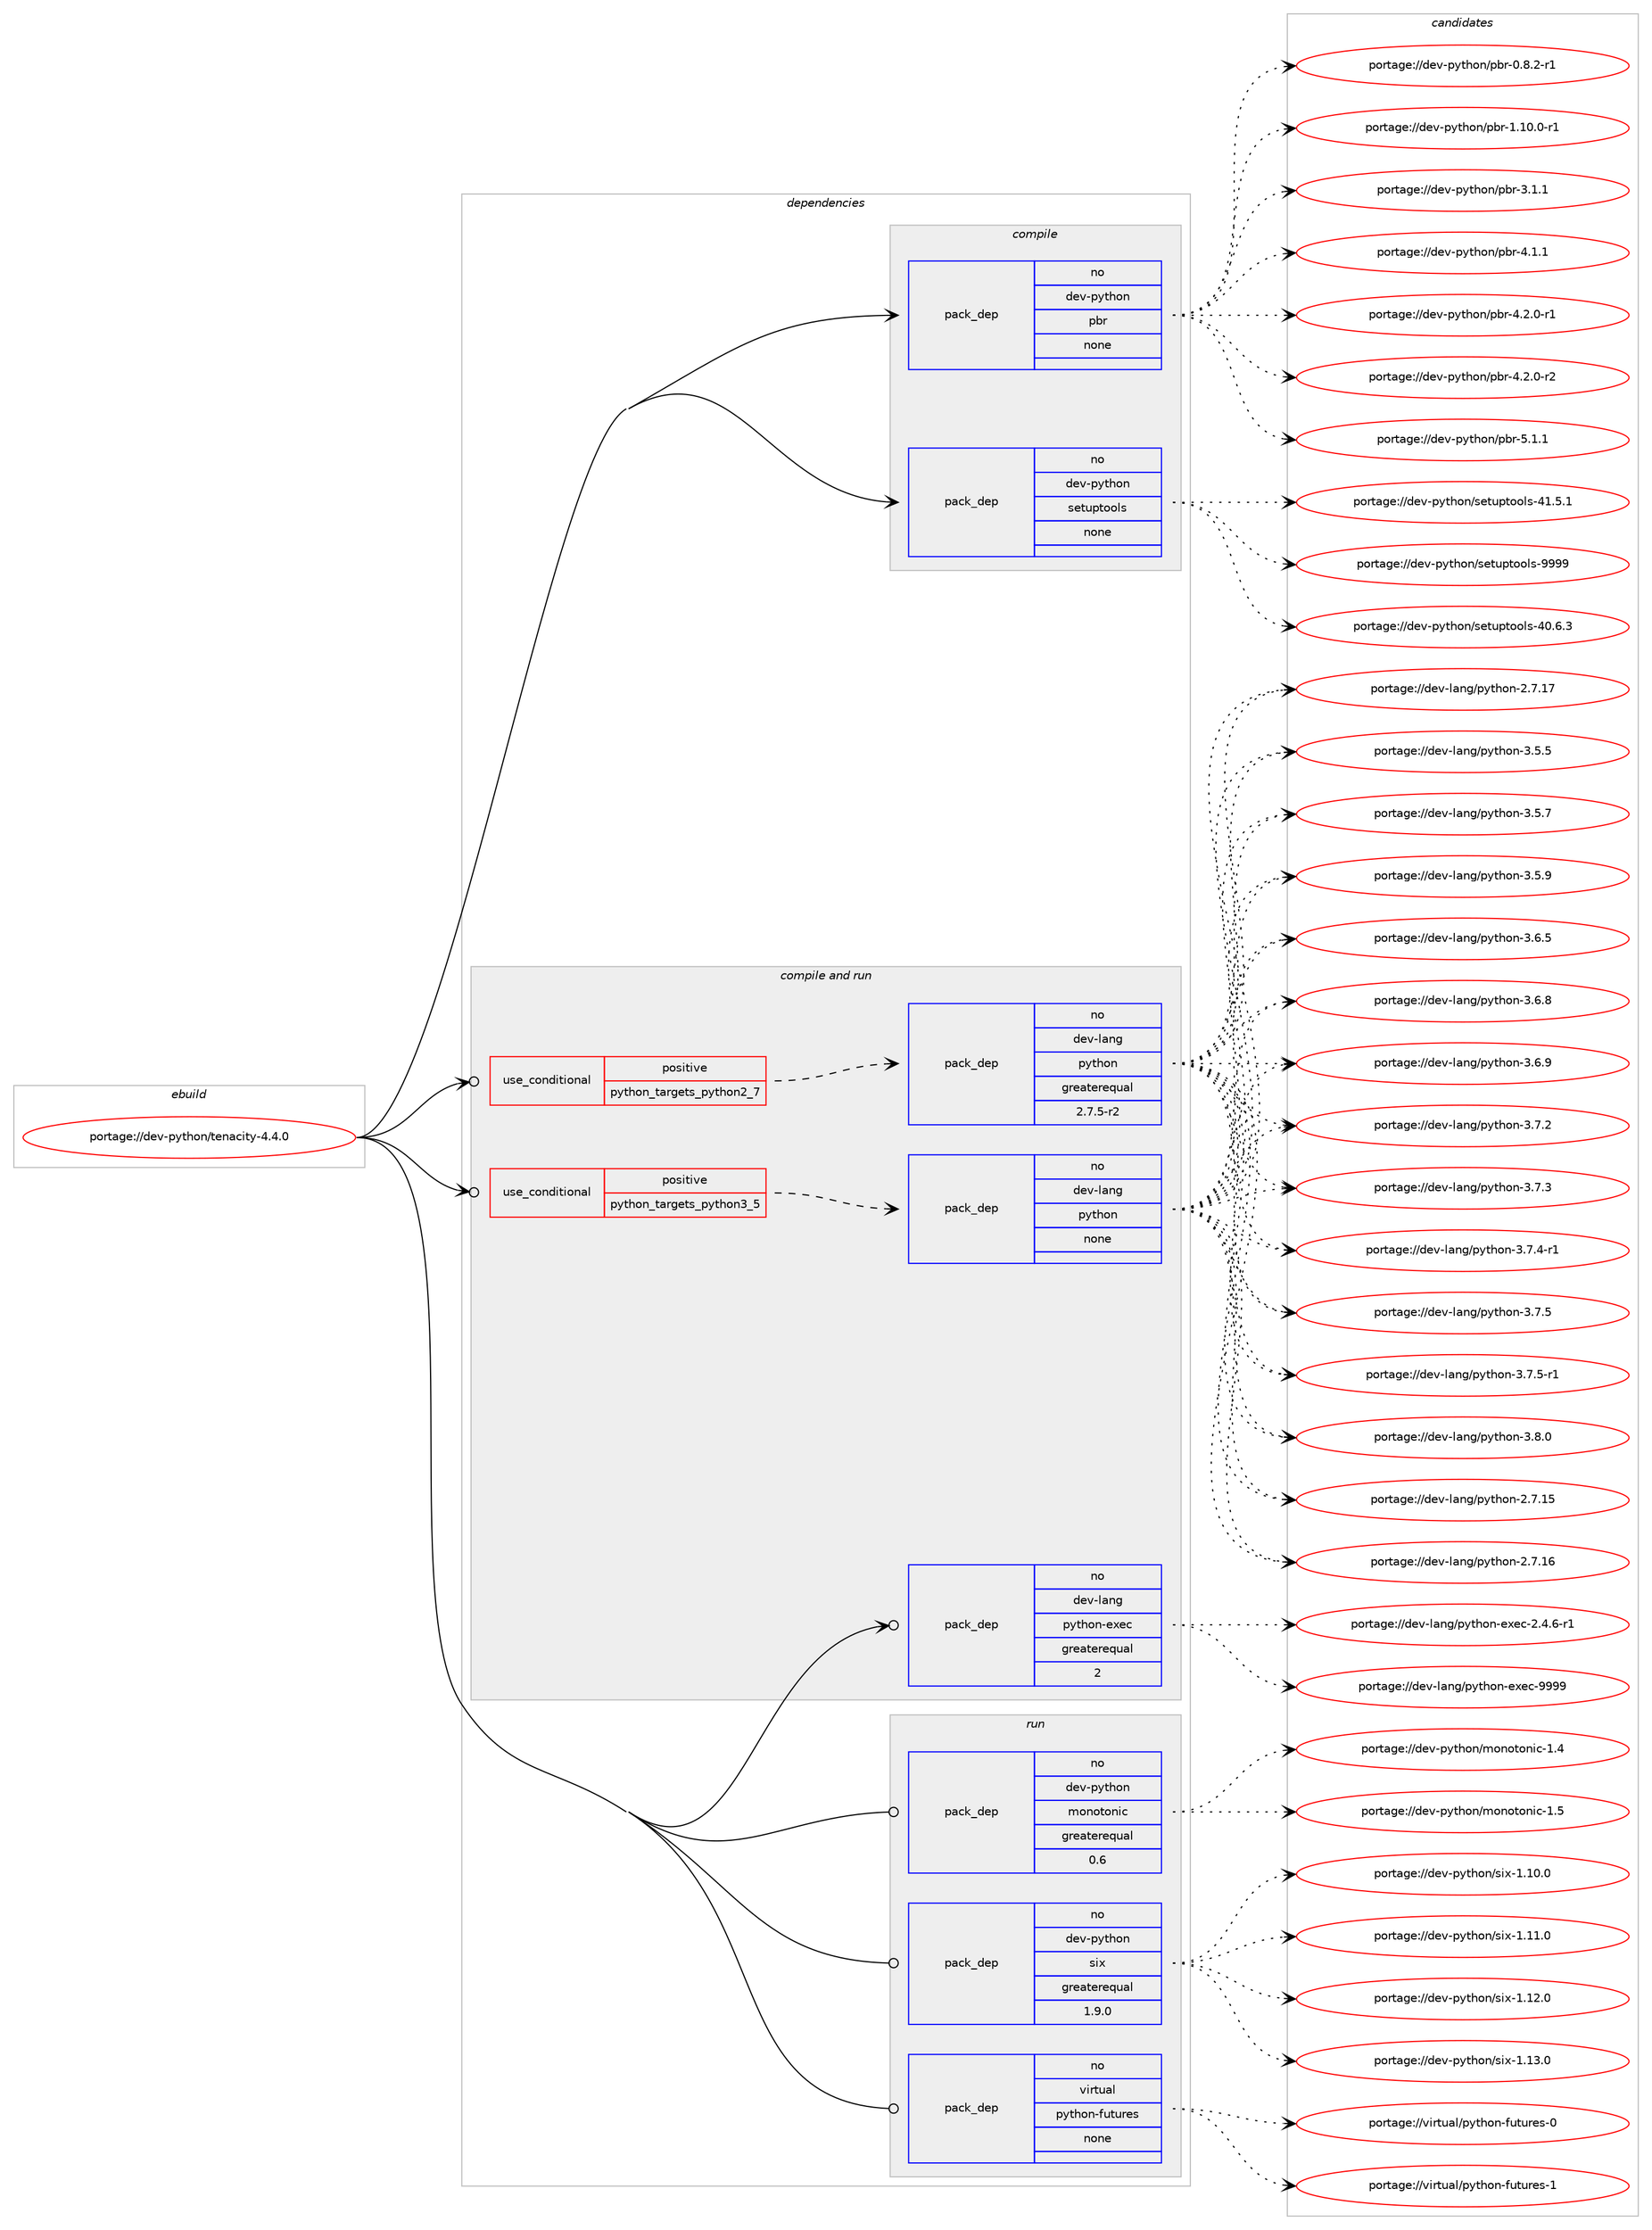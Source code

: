 digraph prolog {

# *************
# Graph options
# *************

newrank=true;
concentrate=true;
compound=true;
graph [rankdir=LR,fontname=Helvetica,fontsize=10,ranksep=1.5];#, ranksep=2.5, nodesep=0.2];
edge  [arrowhead=vee];
node  [fontname=Helvetica,fontsize=10];

# **********
# The ebuild
# **********

subgraph cluster_leftcol {
color=gray;
rank=same;
label=<<i>ebuild</i>>;
id [label="portage://dev-python/tenacity-4.4.0", color=red, width=4, href="../dev-python/tenacity-4.4.0.svg"];
}

# ****************
# The dependencies
# ****************

subgraph cluster_midcol {
color=gray;
label=<<i>dependencies</i>>;
subgraph cluster_compile {
fillcolor="#eeeeee";
style=filled;
label=<<i>compile</i>>;
subgraph pack132278 {
dependency175308 [label=<<TABLE BORDER="0" CELLBORDER="1" CELLSPACING="0" CELLPADDING="4" WIDTH="220"><TR><TD ROWSPAN="6" CELLPADDING="30">pack_dep</TD></TR><TR><TD WIDTH="110">no</TD></TR><TR><TD>dev-python</TD></TR><TR><TD>pbr</TD></TR><TR><TD>none</TD></TR><TR><TD></TD></TR></TABLE>>, shape=none, color=blue];
}
id:e -> dependency175308:w [weight=20,style="solid",arrowhead="vee"];
subgraph pack132279 {
dependency175309 [label=<<TABLE BORDER="0" CELLBORDER="1" CELLSPACING="0" CELLPADDING="4" WIDTH="220"><TR><TD ROWSPAN="6" CELLPADDING="30">pack_dep</TD></TR><TR><TD WIDTH="110">no</TD></TR><TR><TD>dev-python</TD></TR><TR><TD>setuptools</TD></TR><TR><TD>none</TD></TR><TR><TD></TD></TR></TABLE>>, shape=none, color=blue];
}
id:e -> dependency175309:w [weight=20,style="solid",arrowhead="vee"];
}
subgraph cluster_compileandrun {
fillcolor="#eeeeee";
style=filled;
label=<<i>compile and run</i>>;
subgraph cond39628 {
dependency175310 [label=<<TABLE BORDER="0" CELLBORDER="1" CELLSPACING="0" CELLPADDING="4"><TR><TD ROWSPAN="3" CELLPADDING="10">use_conditional</TD></TR><TR><TD>positive</TD></TR><TR><TD>python_targets_python2_7</TD></TR></TABLE>>, shape=none, color=red];
subgraph pack132280 {
dependency175311 [label=<<TABLE BORDER="0" CELLBORDER="1" CELLSPACING="0" CELLPADDING="4" WIDTH="220"><TR><TD ROWSPAN="6" CELLPADDING="30">pack_dep</TD></TR><TR><TD WIDTH="110">no</TD></TR><TR><TD>dev-lang</TD></TR><TR><TD>python</TD></TR><TR><TD>greaterequal</TD></TR><TR><TD>2.7.5-r2</TD></TR></TABLE>>, shape=none, color=blue];
}
dependency175310:e -> dependency175311:w [weight=20,style="dashed",arrowhead="vee"];
}
id:e -> dependency175310:w [weight=20,style="solid",arrowhead="odotvee"];
subgraph cond39629 {
dependency175312 [label=<<TABLE BORDER="0" CELLBORDER="1" CELLSPACING="0" CELLPADDING="4"><TR><TD ROWSPAN="3" CELLPADDING="10">use_conditional</TD></TR><TR><TD>positive</TD></TR><TR><TD>python_targets_python3_5</TD></TR></TABLE>>, shape=none, color=red];
subgraph pack132281 {
dependency175313 [label=<<TABLE BORDER="0" CELLBORDER="1" CELLSPACING="0" CELLPADDING="4" WIDTH="220"><TR><TD ROWSPAN="6" CELLPADDING="30">pack_dep</TD></TR><TR><TD WIDTH="110">no</TD></TR><TR><TD>dev-lang</TD></TR><TR><TD>python</TD></TR><TR><TD>none</TD></TR><TR><TD></TD></TR></TABLE>>, shape=none, color=blue];
}
dependency175312:e -> dependency175313:w [weight=20,style="dashed",arrowhead="vee"];
}
id:e -> dependency175312:w [weight=20,style="solid",arrowhead="odotvee"];
subgraph pack132282 {
dependency175314 [label=<<TABLE BORDER="0" CELLBORDER="1" CELLSPACING="0" CELLPADDING="4" WIDTH="220"><TR><TD ROWSPAN="6" CELLPADDING="30">pack_dep</TD></TR><TR><TD WIDTH="110">no</TD></TR><TR><TD>dev-lang</TD></TR><TR><TD>python-exec</TD></TR><TR><TD>greaterequal</TD></TR><TR><TD>2</TD></TR></TABLE>>, shape=none, color=blue];
}
id:e -> dependency175314:w [weight=20,style="solid",arrowhead="odotvee"];
}
subgraph cluster_run {
fillcolor="#eeeeee";
style=filled;
label=<<i>run</i>>;
subgraph pack132283 {
dependency175315 [label=<<TABLE BORDER="0" CELLBORDER="1" CELLSPACING="0" CELLPADDING="4" WIDTH="220"><TR><TD ROWSPAN="6" CELLPADDING="30">pack_dep</TD></TR><TR><TD WIDTH="110">no</TD></TR><TR><TD>dev-python</TD></TR><TR><TD>monotonic</TD></TR><TR><TD>greaterequal</TD></TR><TR><TD>0.6</TD></TR></TABLE>>, shape=none, color=blue];
}
id:e -> dependency175315:w [weight=20,style="solid",arrowhead="odot"];
subgraph pack132284 {
dependency175316 [label=<<TABLE BORDER="0" CELLBORDER="1" CELLSPACING="0" CELLPADDING="4" WIDTH="220"><TR><TD ROWSPAN="6" CELLPADDING="30">pack_dep</TD></TR><TR><TD WIDTH="110">no</TD></TR><TR><TD>dev-python</TD></TR><TR><TD>six</TD></TR><TR><TD>greaterequal</TD></TR><TR><TD>1.9.0</TD></TR></TABLE>>, shape=none, color=blue];
}
id:e -> dependency175316:w [weight=20,style="solid",arrowhead="odot"];
subgraph pack132285 {
dependency175317 [label=<<TABLE BORDER="0" CELLBORDER="1" CELLSPACING="0" CELLPADDING="4" WIDTH="220"><TR><TD ROWSPAN="6" CELLPADDING="30">pack_dep</TD></TR><TR><TD WIDTH="110">no</TD></TR><TR><TD>virtual</TD></TR><TR><TD>python-futures</TD></TR><TR><TD>none</TD></TR><TR><TD></TD></TR></TABLE>>, shape=none, color=blue];
}
id:e -> dependency175317:w [weight=20,style="solid",arrowhead="odot"];
}
}

# **************
# The candidates
# **************

subgraph cluster_choices {
rank=same;
color=gray;
label=<<i>candidates</i>>;

subgraph choice132278 {
color=black;
nodesep=1;
choiceportage1001011184511212111610411111047112981144548465646504511449 [label="portage://dev-python/pbr-0.8.2-r1", color=red, width=4,href="../dev-python/pbr-0.8.2-r1.svg"];
choiceportage100101118451121211161041111104711298114454946494846484511449 [label="portage://dev-python/pbr-1.10.0-r1", color=red, width=4,href="../dev-python/pbr-1.10.0-r1.svg"];
choiceportage100101118451121211161041111104711298114455146494649 [label="portage://dev-python/pbr-3.1.1", color=red, width=4,href="../dev-python/pbr-3.1.1.svg"];
choiceportage100101118451121211161041111104711298114455246494649 [label="portage://dev-python/pbr-4.1.1", color=red, width=4,href="../dev-python/pbr-4.1.1.svg"];
choiceportage1001011184511212111610411111047112981144552465046484511449 [label="portage://dev-python/pbr-4.2.0-r1", color=red, width=4,href="../dev-python/pbr-4.2.0-r1.svg"];
choiceportage1001011184511212111610411111047112981144552465046484511450 [label="portage://dev-python/pbr-4.2.0-r2", color=red, width=4,href="../dev-python/pbr-4.2.0-r2.svg"];
choiceportage100101118451121211161041111104711298114455346494649 [label="portage://dev-python/pbr-5.1.1", color=red, width=4,href="../dev-python/pbr-5.1.1.svg"];
dependency175308:e -> choiceportage1001011184511212111610411111047112981144548465646504511449:w [style=dotted,weight="100"];
dependency175308:e -> choiceportage100101118451121211161041111104711298114454946494846484511449:w [style=dotted,weight="100"];
dependency175308:e -> choiceportage100101118451121211161041111104711298114455146494649:w [style=dotted,weight="100"];
dependency175308:e -> choiceportage100101118451121211161041111104711298114455246494649:w [style=dotted,weight="100"];
dependency175308:e -> choiceportage1001011184511212111610411111047112981144552465046484511449:w [style=dotted,weight="100"];
dependency175308:e -> choiceportage1001011184511212111610411111047112981144552465046484511450:w [style=dotted,weight="100"];
dependency175308:e -> choiceportage100101118451121211161041111104711298114455346494649:w [style=dotted,weight="100"];
}
subgraph choice132279 {
color=black;
nodesep=1;
choiceportage100101118451121211161041111104711510111611711211611111110811545524846544651 [label="portage://dev-python/setuptools-40.6.3", color=red, width=4,href="../dev-python/setuptools-40.6.3.svg"];
choiceportage100101118451121211161041111104711510111611711211611111110811545524946534649 [label="portage://dev-python/setuptools-41.5.1", color=red, width=4,href="../dev-python/setuptools-41.5.1.svg"];
choiceportage10010111845112121116104111110471151011161171121161111111081154557575757 [label="portage://dev-python/setuptools-9999", color=red, width=4,href="../dev-python/setuptools-9999.svg"];
dependency175309:e -> choiceportage100101118451121211161041111104711510111611711211611111110811545524846544651:w [style=dotted,weight="100"];
dependency175309:e -> choiceportage100101118451121211161041111104711510111611711211611111110811545524946534649:w [style=dotted,weight="100"];
dependency175309:e -> choiceportage10010111845112121116104111110471151011161171121161111111081154557575757:w [style=dotted,weight="100"];
}
subgraph choice132280 {
color=black;
nodesep=1;
choiceportage10010111845108971101034711212111610411111045504655464953 [label="portage://dev-lang/python-2.7.15", color=red, width=4,href="../dev-lang/python-2.7.15.svg"];
choiceportage10010111845108971101034711212111610411111045504655464954 [label="portage://dev-lang/python-2.7.16", color=red, width=4,href="../dev-lang/python-2.7.16.svg"];
choiceportage10010111845108971101034711212111610411111045504655464955 [label="portage://dev-lang/python-2.7.17", color=red, width=4,href="../dev-lang/python-2.7.17.svg"];
choiceportage100101118451089711010347112121116104111110455146534653 [label="portage://dev-lang/python-3.5.5", color=red, width=4,href="../dev-lang/python-3.5.5.svg"];
choiceportage100101118451089711010347112121116104111110455146534655 [label="portage://dev-lang/python-3.5.7", color=red, width=4,href="../dev-lang/python-3.5.7.svg"];
choiceportage100101118451089711010347112121116104111110455146534657 [label="portage://dev-lang/python-3.5.9", color=red, width=4,href="../dev-lang/python-3.5.9.svg"];
choiceportage100101118451089711010347112121116104111110455146544653 [label="portage://dev-lang/python-3.6.5", color=red, width=4,href="../dev-lang/python-3.6.5.svg"];
choiceportage100101118451089711010347112121116104111110455146544656 [label="portage://dev-lang/python-3.6.8", color=red, width=4,href="../dev-lang/python-3.6.8.svg"];
choiceportage100101118451089711010347112121116104111110455146544657 [label="portage://dev-lang/python-3.6.9", color=red, width=4,href="../dev-lang/python-3.6.9.svg"];
choiceportage100101118451089711010347112121116104111110455146554650 [label="portage://dev-lang/python-3.7.2", color=red, width=4,href="../dev-lang/python-3.7.2.svg"];
choiceportage100101118451089711010347112121116104111110455146554651 [label="portage://dev-lang/python-3.7.3", color=red, width=4,href="../dev-lang/python-3.7.3.svg"];
choiceportage1001011184510897110103471121211161041111104551465546524511449 [label="portage://dev-lang/python-3.7.4-r1", color=red, width=4,href="../dev-lang/python-3.7.4-r1.svg"];
choiceportage100101118451089711010347112121116104111110455146554653 [label="portage://dev-lang/python-3.7.5", color=red, width=4,href="../dev-lang/python-3.7.5.svg"];
choiceportage1001011184510897110103471121211161041111104551465546534511449 [label="portage://dev-lang/python-3.7.5-r1", color=red, width=4,href="../dev-lang/python-3.7.5-r1.svg"];
choiceportage100101118451089711010347112121116104111110455146564648 [label="portage://dev-lang/python-3.8.0", color=red, width=4,href="../dev-lang/python-3.8.0.svg"];
dependency175311:e -> choiceportage10010111845108971101034711212111610411111045504655464953:w [style=dotted,weight="100"];
dependency175311:e -> choiceportage10010111845108971101034711212111610411111045504655464954:w [style=dotted,weight="100"];
dependency175311:e -> choiceportage10010111845108971101034711212111610411111045504655464955:w [style=dotted,weight="100"];
dependency175311:e -> choiceportage100101118451089711010347112121116104111110455146534653:w [style=dotted,weight="100"];
dependency175311:e -> choiceportage100101118451089711010347112121116104111110455146534655:w [style=dotted,weight="100"];
dependency175311:e -> choiceportage100101118451089711010347112121116104111110455146534657:w [style=dotted,weight="100"];
dependency175311:e -> choiceportage100101118451089711010347112121116104111110455146544653:w [style=dotted,weight="100"];
dependency175311:e -> choiceportage100101118451089711010347112121116104111110455146544656:w [style=dotted,weight="100"];
dependency175311:e -> choiceportage100101118451089711010347112121116104111110455146544657:w [style=dotted,weight="100"];
dependency175311:e -> choiceportage100101118451089711010347112121116104111110455146554650:w [style=dotted,weight="100"];
dependency175311:e -> choiceportage100101118451089711010347112121116104111110455146554651:w [style=dotted,weight="100"];
dependency175311:e -> choiceportage1001011184510897110103471121211161041111104551465546524511449:w [style=dotted,weight="100"];
dependency175311:e -> choiceportage100101118451089711010347112121116104111110455146554653:w [style=dotted,weight="100"];
dependency175311:e -> choiceportage1001011184510897110103471121211161041111104551465546534511449:w [style=dotted,weight="100"];
dependency175311:e -> choiceportage100101118451089711010347112121116104111110455146564648:w [style=dotted,weight="100"];
}
subgraph choice132281 {
color=black;
nodesep=1;
choiceportage10010111845108971101034711212111610411111045504655464953 [label="portage://dev-lang/python-2.7.15", color=red, width=4,href="../dev-lang/python-2.7.15.svg"];
choiceportage10010111845108971101034711212111610411111045504655464954 [label="portage://dev-lang/python-2.7.16", color=red, width=4,href="../dev-lang/python-2.7.16.svg"];
choiceportage10010111845108971101034711212111610411111045504655464955 [label="portage://dev-lang/python-2.7.17", color=red, width=4,href="../dev-lang/python-2.7.17.svg"];
choiceportage100101118451089711010347112121116104111110455146534653 [label="portage://dev-lang/python-3.5.5", color=red, width=4,href="../dev-lang/python-3.5.5.svg"];
choiceportage100101118451089711010347112121116104111110455146534655 [label="portage://dev-lang/python-3.5.7", color=red, width=4,href="../dev-lang/python-3.5.7.svg"];
choiceportage100101118451089711010347112121116104111110455146534657 [label="portage://dev-lang/python-3.5.9", color=red, width=4,href="../dev-lang/python-3.5.9.svg"];
choiceportage100101118451089711010347112121116104111110455146544653 [label="portage://dev-lang/python-3.6.5", color=red, width=4,href="../dev-lang/python-3.6.5.svg"];
choiceportage100101118451089711010347112121116104111110455146544656 [label="portage://dev-lang/python-3.6.8", color=red, width=4,href="../dev-lang/python-3.6.8.svg"];
choiceportage100101118451089711010347112121116104111110455146544657 [label="portage://dev-lang/python-3.6.9", color=red, width=4,href="../dev-lang/python-3.6.9.svg"];
choiceportage100101118451089711010347112121116104111110455146554650 [label="portage://dev-lang/python-3.7.2", color=red, width=4,href="../dev-lang/python-3.7.2.svg"];
choiceportage100101118451089711010347112121116104111110455146554651 [label="portage://dev-lang/python-3.7.3", color=red, width=4,href="../dev-lang/python-3.7.3.svg"];
choiceportage1001011184510897110103471121211161041111104551465546524511449 [label="portage://dev-lang/python-3.7.4-r1", color=red, width=4,href="../dev-lang/python-3.7.4-r1.svg"];
choiceportage100101118451089711010347112121116104111110455146554653 [label="portage://dev-lang/python-3.7.5", color=red, width=4,href="../dev-lang/python-3.7.5.svg"];
choiceportage1001011184510897110103471121211161041111104551465546534511449 [label="portage://dev-lang/python-3.7.5-r1", color=red, width=4,href="../dev-lang/python-3.7.5-r1.svg"];
choiceportage100101118451089711010347112121116104111110455146564648 [label="portage://dev-lang/python-3.8.0", color=red, width=4,href="../dev-lang/python-3.8.0.svg"];
dependency175313:e -> choiceportage10010111845108971101034711212111610411111045504655464953:w [style=dotted,weight="100"];
dependency175313:e -> choiceportage10010111845108971101034711212111610411111045504655464954:w [style=dotted,weight="100"];
dependency175313:e -> choiceportage10010111845108971101034711212111610411111045504655464955:w [style=dotted,weight="100"];
dependency175313:e -> choiceportage100101118451089711010347112121116104111110455146534653:w [style=dotted,weight="100"];
dependency175313:e -> choiceportage100101118451089711010347112121116104111110455146534655:w [style=dotted,weight="100"];
dependency175313:e -> choiceportage100101118451089711010347112121116104111110455146534657:w [style=dotted,weight="100"];
dependency175313:e -> choiceportage100101118451089711010347112121116104111110455146544653:w [style=dotted,weight="100"];
dependency175313:e -> choiceportage100101118451089711010347112121116104111110455146544656:w [style=dotted,weight="100"];
dependency175313:e -> choiceportage100101118451089711010347112121116104111110455146544657:w [style=dotted,weight="100"];
dependency175313:e -> choiceportage100101118451089711010347112121116104111110455146554650:w [style=dotted,weight="100"];
dependency175313:e -> choiceportage100101118451089711010347112121116104111110455146554651:w [style=dotted,weight="100"];
dependency175313:e -> choiceportage1001011184510897110103471121211161041111104551465546524511449:w [style=dotted,weight="100"];
dependency175313:e -> choiceportage100101118451089711010347112121116104111110455146554653:w [style=dotted,weight="100"];
dependency175313:e -> choiceportage1001011184510897110103471121211161041111104551465546534511449:w [style=dotted,weight="100"];
dependency175313:e -> choiceportage100101118451089711010347112121116104111110455146564648:w [style=dotted,weight="100"];
}
subgraph choice132282 {
color=black;
nodesep=1;
choiceportage10010111845108971101034711212111610411111045101120101994550465246544511449 [label="portage://dev-lang/python-exec-2.4.6-r1", color=red, width=4,href="../dev-lang/python-exec-2.4.6-r1.svg"];
choiceportage10010111845108971101034711212111610411111045101120101994557575757 [label="portage://dev-lang/python-exec-9999", color=red, width=4,href="../dev-lang/python-exec-9999.svg"];
dependency175314:e -> choiceportage10010111845108971101034711212111610411111045101120101994550465246544511449:w [style=dotted,weight="100"];
dependency175314:e -> choiceportage10010111845108971101034711212111610411111045101120101994557575757:w [style=dotted,weight="100"];
}
subgraph choice132283 {
color=black;
nodesep=1;
choiceportage10010111845112121116104111110471091111101111161111101059945494652 [label="portage://dev-python/monotonic-1.4", color=red, width=4,href="../dev-python/monotonic-1.4.svg"];
choiceportage10010111845112121116104111110471091111101111161111101059945494653 [label="portage://dev-python/monotonic-1.5", color=red, width=4,href="../dev-python/monotonic-1.5.svg"];
dependency175315:e -> choiceportage10010111845112121116104111110471091111101111161111101059945494652:w [style=dotted,weight="100"];
dependency175315:e -> choiceportage10010111845112121116104111110471091111101111161111101059945494653:w [style=dotted,weight="100"];
}
subgraph choice132284 {
color=black;
nodesep=1;
choiceportage100101118451121211161041111104711510512045494649484648 [label="portage://dev-python/six-1.10.0", color=red, width=4,href="../dev-python/six-1.10.0.svg"];
choiceportage100101118451121211161041111104711510512045494649494648 [label="portage://dev-python/six-1.11.0", color=red, width=4,href="../dev-python/six-1.11.0.svg"];
choiceportage100101118451121211161041111104711510512045494649504648 [label="portage://dev-python/six-1.12.0", color=red, width=4,href="../dev-python/six-1.12.0.svg"];
choiceportage100101118451121211161041111104711510512045494649514648 [label="portage://dev-python/six-1.13.0", color=red, width=4,href="../dev-python/six-1.13.0.svg"];
dependency175316:e -> choiceportage100101118451121211161041111104711510512045494649484648:w [style=dotted,weight="100"];
dependency175316:e -> choiceportage100101118451121211161041111104711510512045494649494648:w [style=dotted,weight="100"];
dependency175316:e -> choiceportage100101118451121211161041111104711510512045494649504648:w [style=dotted,weight="100"];
dependency175316:e -> choiceportage100101118451121211161041111104711510512045494649514648:w [style=dotted,weight="100"];
}
subgraph choice132285 {
color=black;
nodesep=1;
choiceportage1181051141161179710847112121116104111110451021171161171141011154548 [label="portage://virtual/python-futures-0", color=red, width=4,href="../virtual/python-futures-0.svg"];
choiceportage1181051141161179710847112121116104111110451021171161171141011154549 [label="portage://virtual/python-futures-1", color=red, width=4,href="../virtual/python-futures-1.svg"];
dependency175317:e -> choiceportage1181051141161179710847112121116104111110451021171161171141011154548:w [style=dotted,weight="100"];
dependency175317:e -> choiceportage1181051141161179710847112121116104111110451021171161171141011154549:w [style=dotted,weight="100"];
}
}

}
